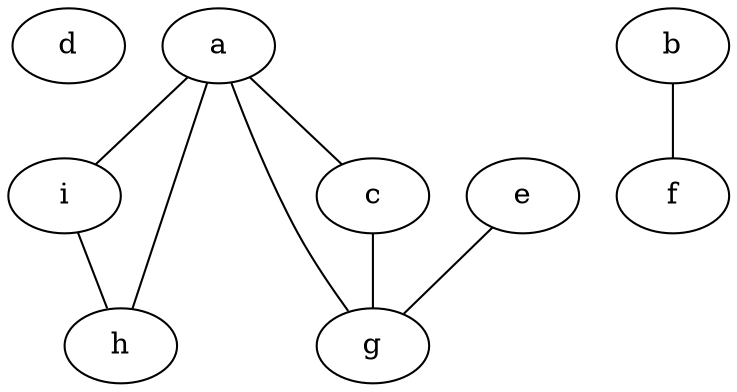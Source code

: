 graph example1 {
    d
    a -- i
    a -- h
    a -- g
    a -- c
    c -- g
    i -- h
    e -- g
    b -- f
}
